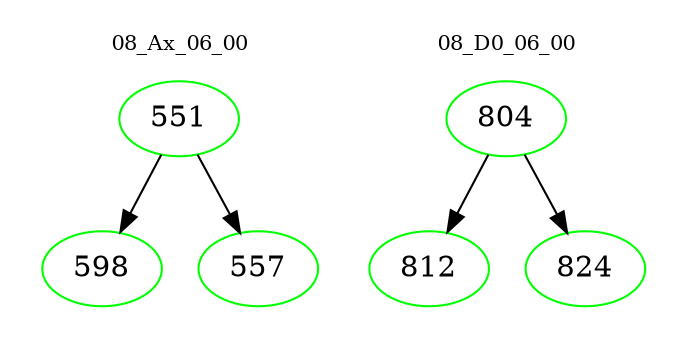 digraph{
subgraph cluster_0 {
color = white
label = "08_Ax_06_00";
fontsize=10;
T0_551 [label="551", color="green"]
T0_551 -> T0_598 [color="black"]
T0_598 [label="598", color="green"]
T0_551 -> T0_557 [color="black"]
T0_557 [label="557", color="green"]
}
subgraph cluster_1 {
color = white
label = "08_D0_06_00";
fontsize=10;
T1_804 [label="804", color="green"]
T1_804 -> T1_812 [color="black"]
T1_812 [label="812", color="green"]
T1_804 -> T1_824 [color="black"]
T1_824 [label="824", color="green"]
}
}
